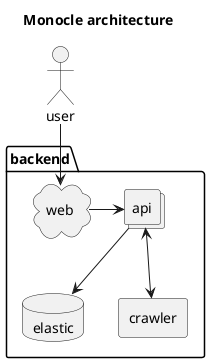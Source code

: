 @startuml
title Monocle architecture

package "backend" {
  database "elastic" as Datastore
  collections "api" as Api
  agent "crawler" as Worker
  cloud "web" as Proxy
}
actor user as User

Api --> Datastore
Api <--> Worker
Proxy -> Api
User --> Proxy
@enduml

